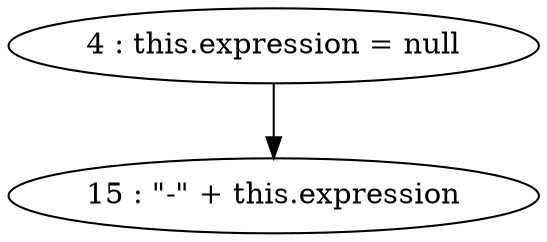 digraph G {
"4 : this.expression = null"
"4 : this.expression = null" -> "15 : \"-\" + this.expression"
"15 : \"-\" + this.expression"
}
